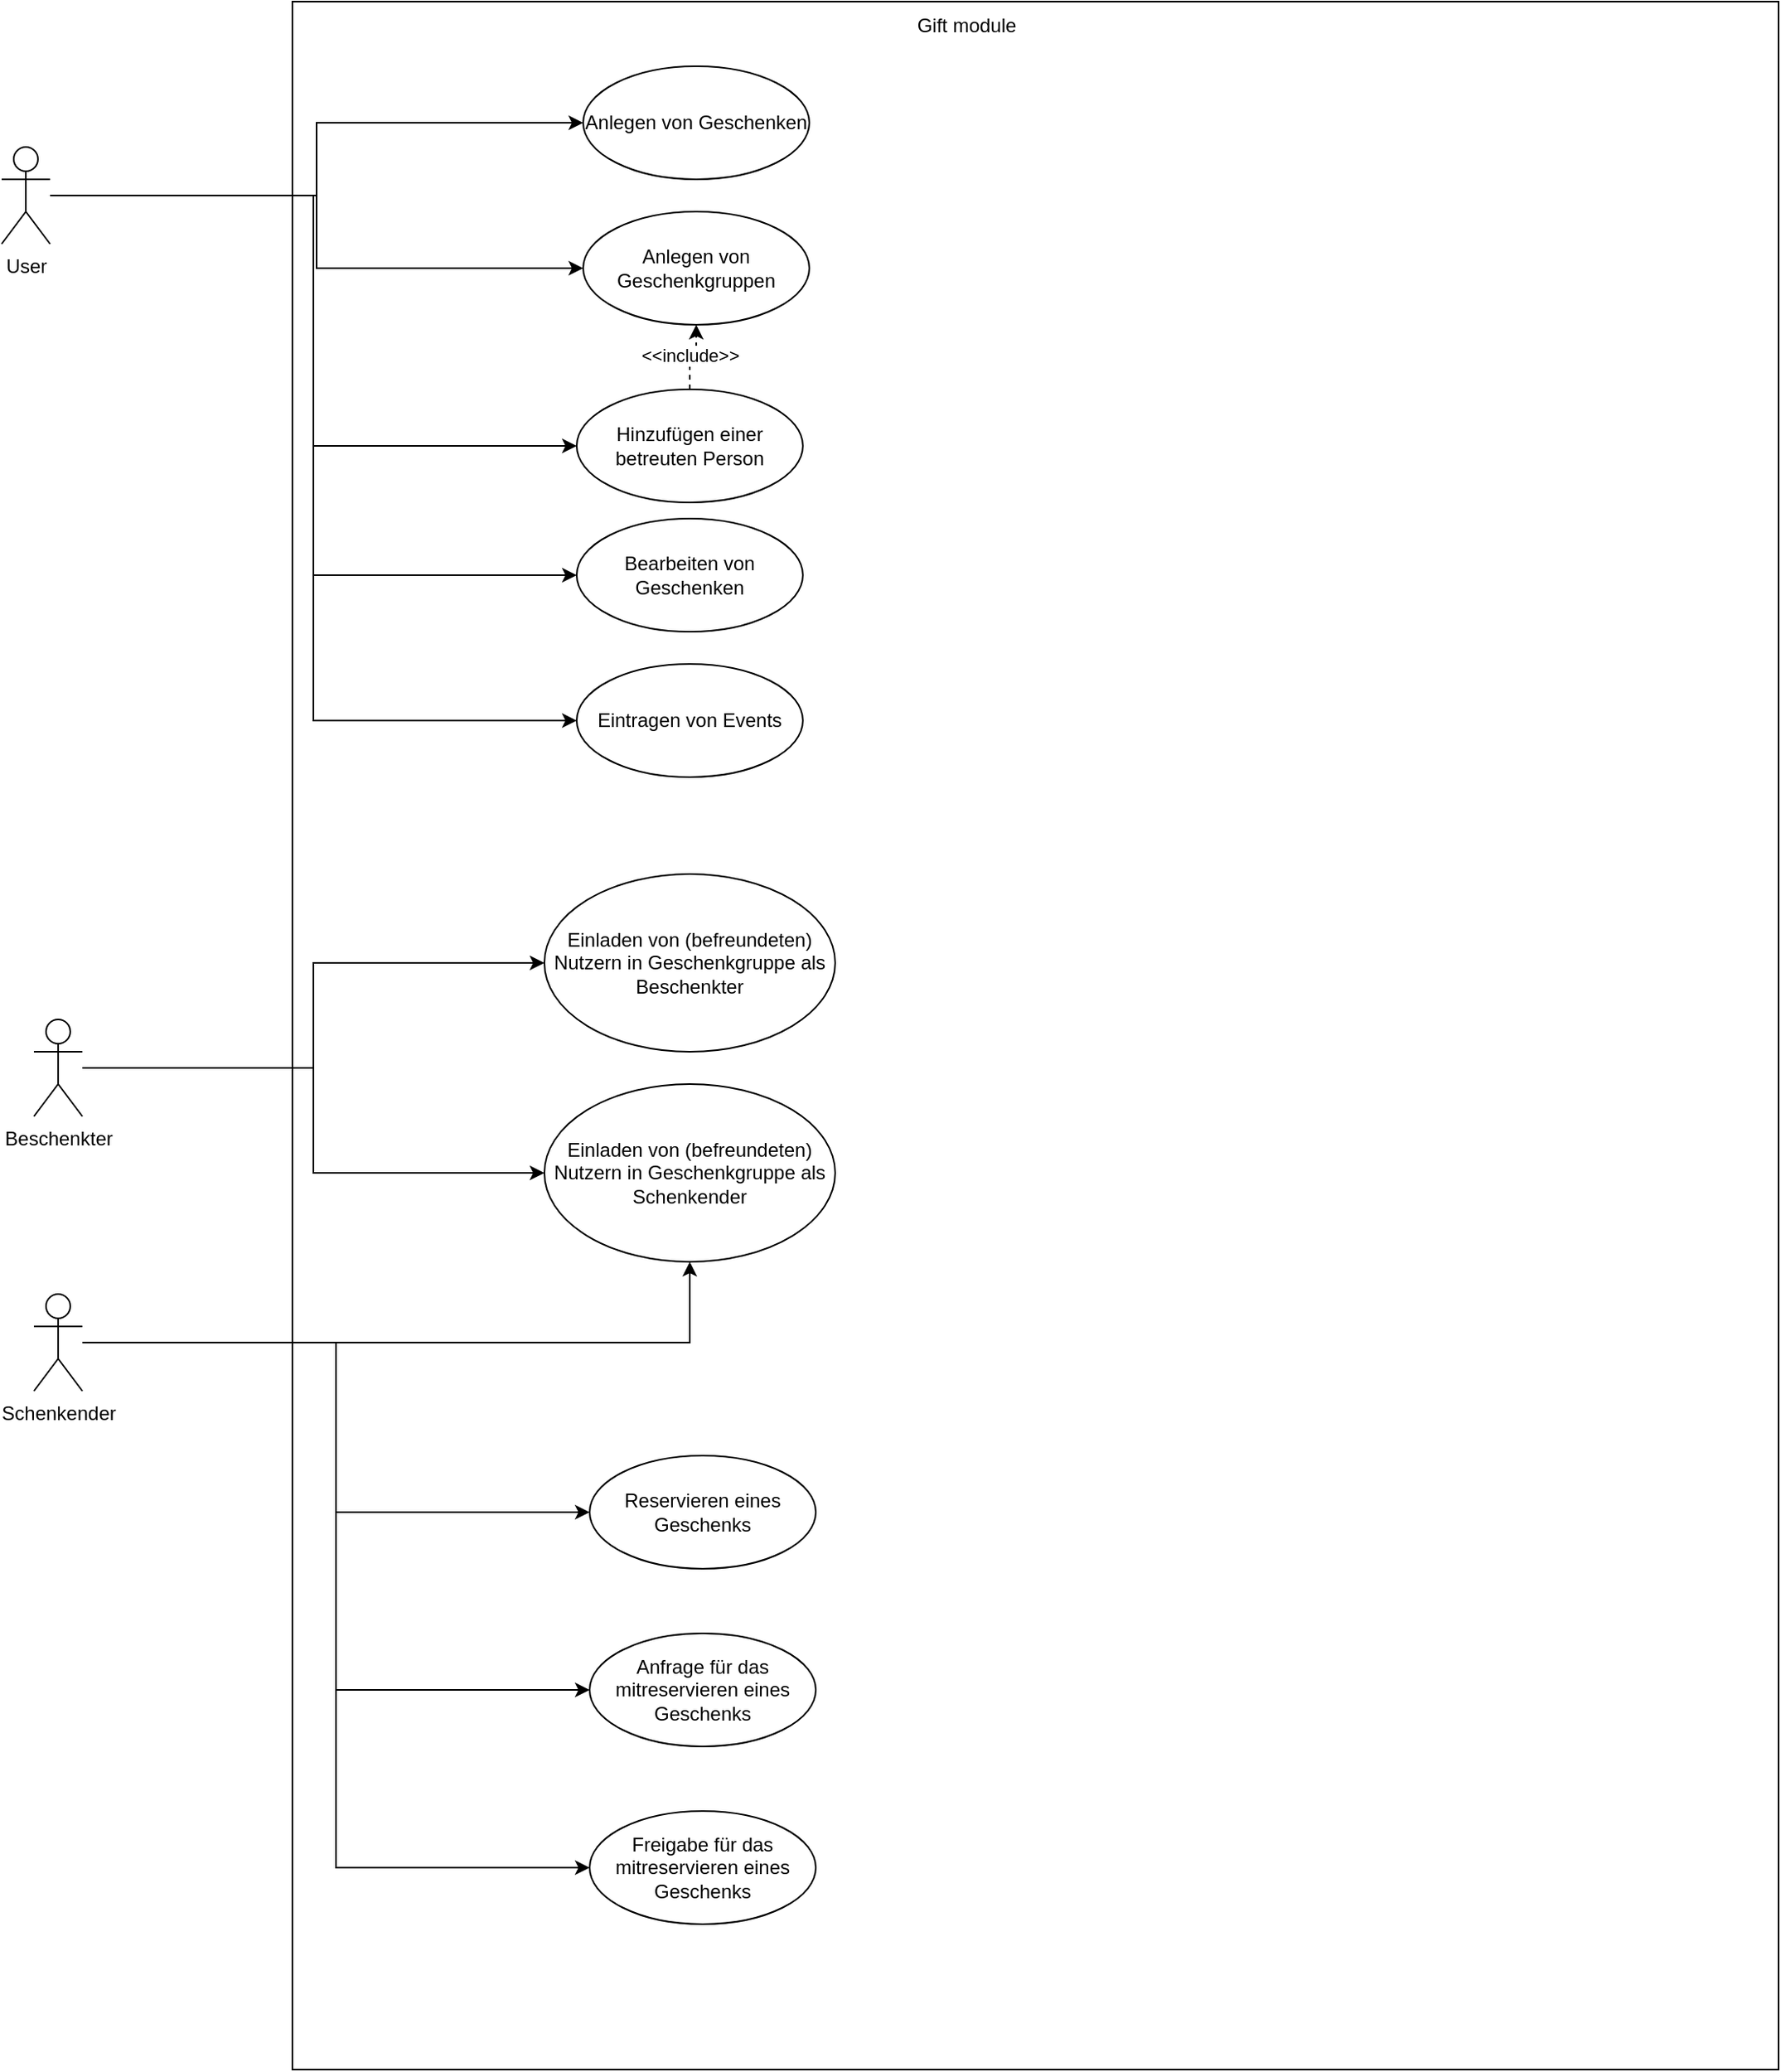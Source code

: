 <mxfile version="21.0.1" type="device"><diagram name="Seite-1" id="1dOUznpDONLhGp0KXryv"><mxGraphModel dx="2440" dy="1334" grid="1" gridSize="10" guides="1" tooltips="1" connect="1" arrows="1" fold="1" page="1" pageScale="1" pageWidth="15000" pageHeight="15000" math="0" shadow="0"><root><mxCell id="0"/><mxCell id="1" parent="0"/><mxCell id="OieUruuSKdxP-jb9oesy-5" value="" style="group" vertex="1" connectable="0" parent="1"><mxGeometry x="280" y="110" width="920" height="1280" as="geometry"/></mxCell><mxCell id="OieUruuSKdxP-jb9oesy-3" value="" style="rounded=0;whiteSpace=wrap;html=1;" vertex="1" parent="OieUruuSKdxP-jb9oesy-5"><mxGeometry width="920" height="1280" as="geometry"/></mxCell><mxCell id="OieUruuSKdxP-jb9oesy-4" value="Gift module" style="text;html=1;align=center;verticalAlign=middle;resizable=0;points=[];autosize=1;strokeColor=none;fillColor=none;" vertex="1" parent="OieUruuSKdxP-jb9oesy-5"><mxGeometry x="371.915" width="90" height="30" as="geometry"/></mxCell><mxCell id="OieUruuSKdxP-jb9oesy-6" value="Anlegen von Geschenken" style="ellipse;whiteSpace=wrap;html=1;" vertex="1" parent="OieUruuSKdxP-jb9oesy-5"><mxGeometry x="180" y="40" width="140" height="70" as="geometry"/></mxCell><mxCell id="OieUruuSKdxP-jb9oesy-8" value="Anlegen von Geschenkgruppen" style="ellipse;whiteSpace=wrap;html=1;" vertex="1" parent="OieUruuSKdxP-jb9oesy-5"><mxGeometry x="180" y="130" width="140" height="70" as="geometry"/></mxCell><mxCell id="OieUruuSKdxP-jb9oesy-10" value="Bearbeiten von Geschenken" style="ellipse;whiteSpace=wrap;html=1;" vertex="1" parent="OieUruuSKdxP-jb9oesy-5"><mxGeometry x="176" y="320" width="140" height="70" as="geometry"/></mxCell><mxCell id="OieUruuSKdxP-jb9oesy-9" value="Einladen von (befreundeten) Nutzern in Geschenkgruppe als Beschenkter" style="ellipse;whiteSpace=wrap;html=1;" vertex="1" parent="OieUruuSKdxP-jb9oesy-5"><mxGeometry x="156" y="540" width="180" height="110" as="geometry"/></mxCell><mxCell id="OieUruuSKdxP-jb9oesy-11" value="Einladen von (befreundeten) Nutzern in Geschenkgruppe als Schenkender" style="ellipse;whiteSpace=wrap;html=1;" vertex="1" parent="OieUruuSKdxP-jb9oesy-5"><mxGeometry x="156" y="670" width="180" height="110" as="geometry"/></mxCell><mxCell id="OieUruuSKdxP-jb9oesy-31" value="Reservieren eines Geschenks" style="ellipse;whiteSpace=wrap;html=1;" vertex="1" parent="OieUruuSKdxP-jb9oesy-5"><mxGeometry x="184" y="900" width="140" height="70" as="geometry"/></mxCell><mxCell id="OieUruuSKdxP-jb9oesy-33" value="Anfrage für das mitreservieren eines Geschenks" style="ellipse;whiteSpace=wrap;html=1;" vertex="1" parent="OieUruuSKdxP-jb9oesy-5"><mxGeometry x="184" y="1010" width="140" height="70" as="geometry"/></mxCell><mxCell id="OieUruuSKdxP-jb9oesy-35" value="Freigabe für das mitreservieren eines Geschenks" style="ellipse;whiteSpace=wrap;html=1;" vertex="1" parent="OieUruuSKdxP-jb9oesy-5"><mxGeometry x="184" y="1120" width="140" height="70" as="geometry"/></mxCell><mxCell id="OieUruuSKdxP-jb9oesy-41" style="edgeStyle=orthogonalEdgeStyle;rounded=0;orthogonalLoop=1;jettySize=auto;html=1;dashed=1;" edge="1" parent="OieUruuSKdxP-jb9oesy-5" source="OieUruuSKdxP-jb9oesy-40" target="OieUruuSKdxP-jb9oesy-8"><mxGeometry relative="1" as="geometry"/></mxCell><mxCell id="OieUruuSKdxP-jb9oesy-42" value="&amp;lt;&amp;lt;include&amp;gt;&amp;gt;" style="edgeLabel;html=1;align=center;verticalAlign=middle;resizable=0;points=[];" vertex="1" connectable="0" parent="OieUruuSKdxP-jb9oesy-41"><mxGeometry x="-0.091" y="1" relative="1" as="geometry"><mxPoint as="offset"/></mxGeometry></mxCell><mxCell id="OieUruuSKdxP-jb9oesy-40" value="Hinzufügen einer betreuten Person" style="ellipse;whiteSpace=wrap;html=1;" vertex="1" parent="OieUruuSKdxP-jb9oesy-5"><mxGeometry x="176" y="240" width="140" height="70" as="geometry"/></mxCell><mxCell id="OieUruuSKdxP-jb9oesy-43" value="Eintragen von Events" style="ellipse;whiteSpace=wrap;html=1;" vertex="1" parent="OieUruuSKdxP-jb9oesy-5"><mxGeometry x="176" y="410" width="140" height="70" as="geometry"/></mxCell><mxCell id="OieUruuSKdxP-jb9oesy-30" style="edgeStyle=orthogonalEdgeStyle;rounded=0;orthogonalLoop=1;jettySize=auto;html=1;entryX=0.5;entryY=1;entryDx=0;entryDy=0;" edge="1" parent="1" source="OieUruuSKdxP-jb9oesy-15" target="OieUruuSKdxP-jb9oesy-11"><mxGeometry relative="1" as="geometry"/></mxCell><mxCell id="OieUruuSKdxP-jb9oesy-32" style="edgeStyle=orthogonalEdgeStyle;rounded=0;orthogonalLoop=1;jettySize=auto;html=1;entryX=0;entryY=0.5;entryDx=0;entryDy=0;" edge="1" parent="1" source="OieUruuSKdxP-jb9oesy-15" target="OieUruuSKdxP-jb9oesy-31"><mxGeometry relative="1" as="geometry"/></mxCell><mxCell id="OieUruuSKdxP-jb9oesy-34" style="edgeStyle=orthogonalEdgeStyle;rounded=0;orthogonalLoop=1;jettySize=auto;html=1;entryX=0;entryY=0.5;entryDx=0;entryDy=0;" edge="1" parent="1" source="OieUruuSKdxP-jb9oesy-15" target="OieUruuSKdxP-jb9oesy-33"><mxGeometry relative="1" as="geometry"/></mxCell><mxCell id="OieUruuSKdxP-jb9oesy-36" style="edgeStyle=orthogonalEdgeStyle;rounded=0;orthogonalLoop=1;jettySize=auto;html=1;entryX=0;entryY=0.5;entryDx=0;entryDy=0;" edge="1" parent="1" source="OieUruuSKdxP-jb9oesy-15" target="OieUruuSKdxP-jb9oesy-35"><mxGeometry relative="1" as="geometry"/></mxCell><mxCell id="OieUruuSKdxP-jb9oesy-15" value="Schenkender" style="shape=umlActor;verticalLabelPosition=bottom;verticalAlign=top;html=1;outlineConnect=0;" vertex="1" parent="1"><mxGeometry x="120" y="910" width="30" height="60" as="geometry"/></mxCell><mxCell id="OieUruuSKdxP-jb9oesy-25" style="edgeStyle=orthogonalEdgeStyle;rounded=0;orthogonalLoop=1;jettySize=auto;html=1;" edge="1" parent="1" source="OieUruuSKdxP-jb9oesy-17" target="OieUruuSKdxP-jb9oesy-9"><mxGeometry relative="1" as="geometry"/></mxCell><mxCell id="OieUruuSKdxP-jb9oesy-26" style="edgeStyle=orthogonalEdgeStyle;rounded=0;orthogonalLoop=1;jettySize=auto;html=1;entryX=0;entryY=0.5;entryDx=0;entryDy=0;" edge="1" parent="1" source="OieUruuSKdxP-jb9oesy-17" target="OieUruuSKdxP-jb9oesy-11"><mxGeometry relative="1" as="geometry"/></mxCell><mxCell id="OieUruuSKdxP-jb9oesy-17" value="Beschenkter" style="shape=umlActor;verticalLabelPosition=bottom;verticalAlign=top;html=1;outlineConnect=0;" vertex="1" parent="1"><mxGeometry x="120" y="740" width="30" height="60" as="geometry"/></mxCell><mxCell id="OieUruuSKdxP-jb9oesy-19" style="edgeStyle=orthogonalEdgeStyle;rounded=0;orthogonalLoop=1;jettySize=auto;html=1;entryX=0;entryY=0.5;entryDx=0;entryDy=0;" edge="1" parent="1" source="OieUruuSKdxP-jb9oesy-1" target="OieUruuSKdxP-jb9oesy-6"><mxGeometry relative="1" as="geometry"/></mxCell><mxCell id="OieUruuSKdxP-jb9oesy-29" style="edgeStyle=orthogonalEdgeStyle;rounded=0;orthogonalLoop=1;jettySize=auto;html=1;entryX=0;entryY=0.5;entryDx=0;entryDy=0;" edge="1" parent="1" source="OieUruuSKdxP-jb9oesy-1" target="OieUruuSKdxP-jb9oesy-10"><mxGeometry relative="1" as="geometry"/></mxCell><mxCell id="OieUruuSKdxP-jb9oesy-44" style="edgeStyle=orthogonalEdgeStyle;rounded=0;orthogonalLoop=1;jettySize=auto;html=1;entryX=0;entryY=0.5;entryDx=0;entryDy=0;" edge="1" parent="1" source="OieUruuSKdxP-jb9oesy-1" target="OieUruuSKdxP-jb9oesy-43"><mxGeometry relative="1" as="geometry"/></mxCell><mxCell id="OieUruuSKdxP-jb9oesy-45" style="edgeStyle=orthogonalEdgeStyle;rounded=0;orthogonalLoop=1;jettySize=auto;html=1;entryX=0;entryY=0.5;entryDx=0;entryDy=0;" edge="1" parent="1" source="OieUruuSKdxP-jb9oesy-1" target="OieUruuSKdxP-jb9oesy-40"><mxGeometry relative="1" as="geometry"/></mxCell><mxCell id="OieUruuSKdxP-jb9oesy-1" value="User" style="shape=umlActor;verticalLabelPosition=bottom;verticalAlign=top;html=1;outlineConnect=0;" vertex="1" parent="1"><mxGeometry x="100" y="200" width="30" height="60" as="geometry"/></mxCell><mxCell id="OieUruuSKdxP-jb9oesy-22" style="edgeStyle=orthogonalEdgeStyle;rounded=0;orthogonalLoop=1;jettySize=auto;html=1;" edge="1" parent="1" source="OieUruuSKdxP-jb9oesy-1" target="OieUruuSKdxP-jb9oesy-8"><mxGeometry relative="1" as="geometry"/></mxCell></root></mxGraphModel></diagram></mxfile>
